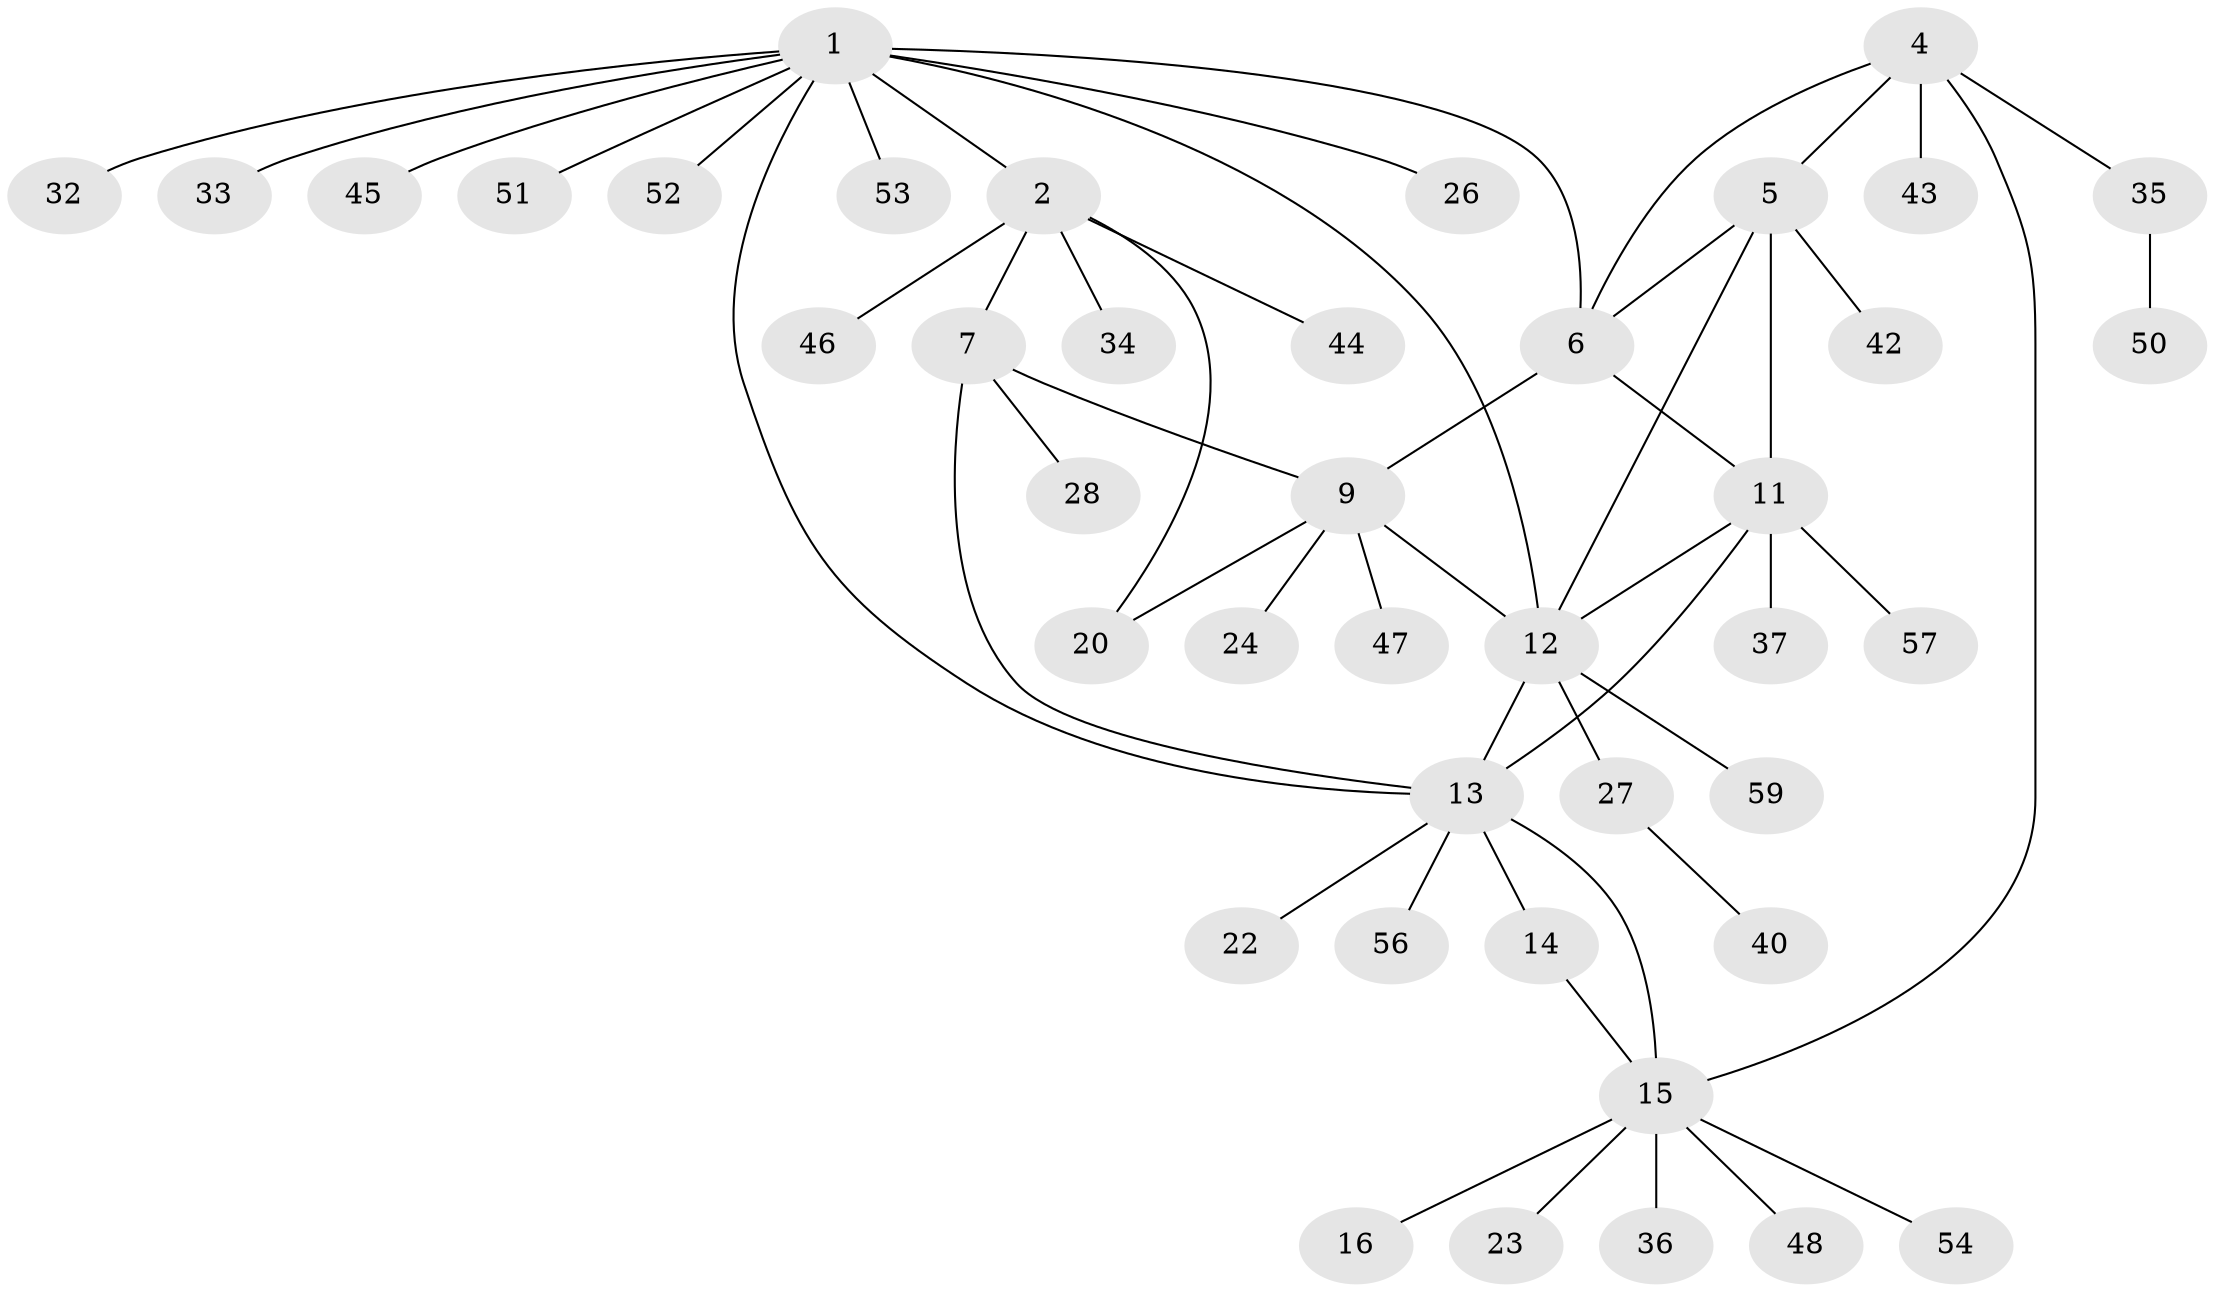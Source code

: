 // original degree distribution, {9: 0.03333333333333333, 8: 0.03333333333333333, 5: 0.05, 3: 0.05, 6: 0.016666666666666666, 2: 0.23333333333333334, 4: 0.016666666666666666, 7: 0.05, 1: 0.5166666666666667}
// Generated by graph-tools (version 1.1) at 2025/42/03/06/25 10:42:06]
// undirected, 42 vertices, 53 edges
graph export_dot {
graph [start="1"]
  node [color=gray90,style=filled];
  1 [super="+3"];
  2 [super="+31"];
  4 [super="+30"];
  5 [super="+10"];
  6 [super="+21"];
  7 [super="+8"];
  9 [super="+39"];
  11 [super="+18"];
  12 [super="+19"];
  13 [super="+25"];
  14;
  15 [super="+17"];
  16 [super="+58"];
  20;
  22;
  23 [super="+38"];
  24 [super="+29"];
  26 [super="+60"];
  27;
  28;
  32;
  33;
  34;
  35 [super="+49"];
  36 [super="+41"];
  37;
  40;
  42;
  43;
  44;
  45;
  46;
  47;
  48;
  50 [super="+55"];
  51;
  52;
  53;
  54;
  56;
  57;
  59;
  1 -- 2 [weight=2];
  1 -- 6;
  1 -- 12;
  1 -- 13;
  1 -- 26;
  1 -- 45;
  1 -- 51;
  1 -- 52;
  1 -- 32;
  1 -- 33;
  1 -- 53;
  2 -- 20;
  2 -- 34;
  2 -- 44;
  2 -- 46;
  2 -- 7;
  4 -- 5;
  4 -- 6;
  4 -- 15;
  4 -- 43;
  4 -- 35;
  5 -- 6;
  5 -- 42;
  5 -- 11;
  5 -- 12;
  6 -- 9;
  6 -- 11;
  7 -- 9 [weight=2];
  7 -- 28;
  7 -- 13;
  9 -- 12;
  9 -- 20;
  9 -- 24;
  9 -- 47;
  11 -- 12;
  11 -- 13 [weight=2];
  11 -- 37;
  11 -- 57;
  12 -- 27;
  12 -- 59;
  12 -- 13;
  13 -- 14;
  13 -- 15;
  13 -- 22;
  13 -- 56;
  14 -- 15;
  15 -- 16;
  15 -- 48;
  15 -- 54;
  15 -- 36;
  15 -- 23;
  27 -- 40;
  35 -- 50;
}
